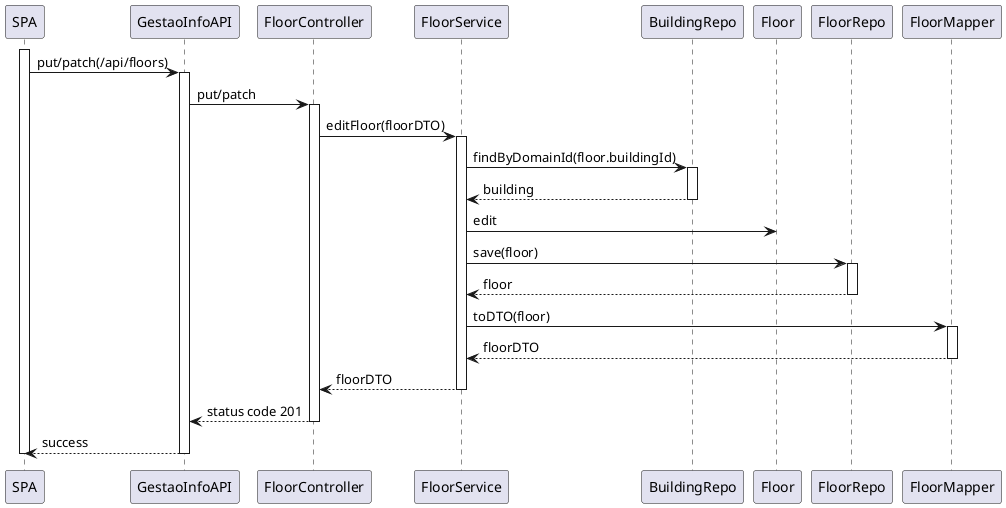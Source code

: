 @startuml

activate SPA
SPA -> GestaoInfoAPI : put/patch(/api/floors)
activate GestaoInfoAPI

GestaoInfoAPI -> FloorController : put/patch
activate FloorController

FloorController -> FloorService : editFloor(floorDTO)
activate FloorService

FloorService -> BuildingRepo : findByDomainId(floor.buildingId)
activate BuildingRepo
BuildingRepo --> FloorService : building
deactivate BuildingRepo

FloorService -> Floor : edit

FloorService -> FloorRepo : save(floor)
activate FloorRepo
FloorRepo --> FloorService : floor
deactivate FloorRepo

FloorService -> FloorMapper : toDTO(floor)
activate FloorMapper
FloorMapper --> FloorService : floorDTO
deactivate FloorMapper

FloorService --> FloorController : floorDTO
deactivate FloorService

FloorController --> GestaoInfoAPI : status code 201
deactivate FloorController

GestaoInfoAPI --> SPA : success
deactivate GestaoInfoAPI

deactivate SPA

@enduml